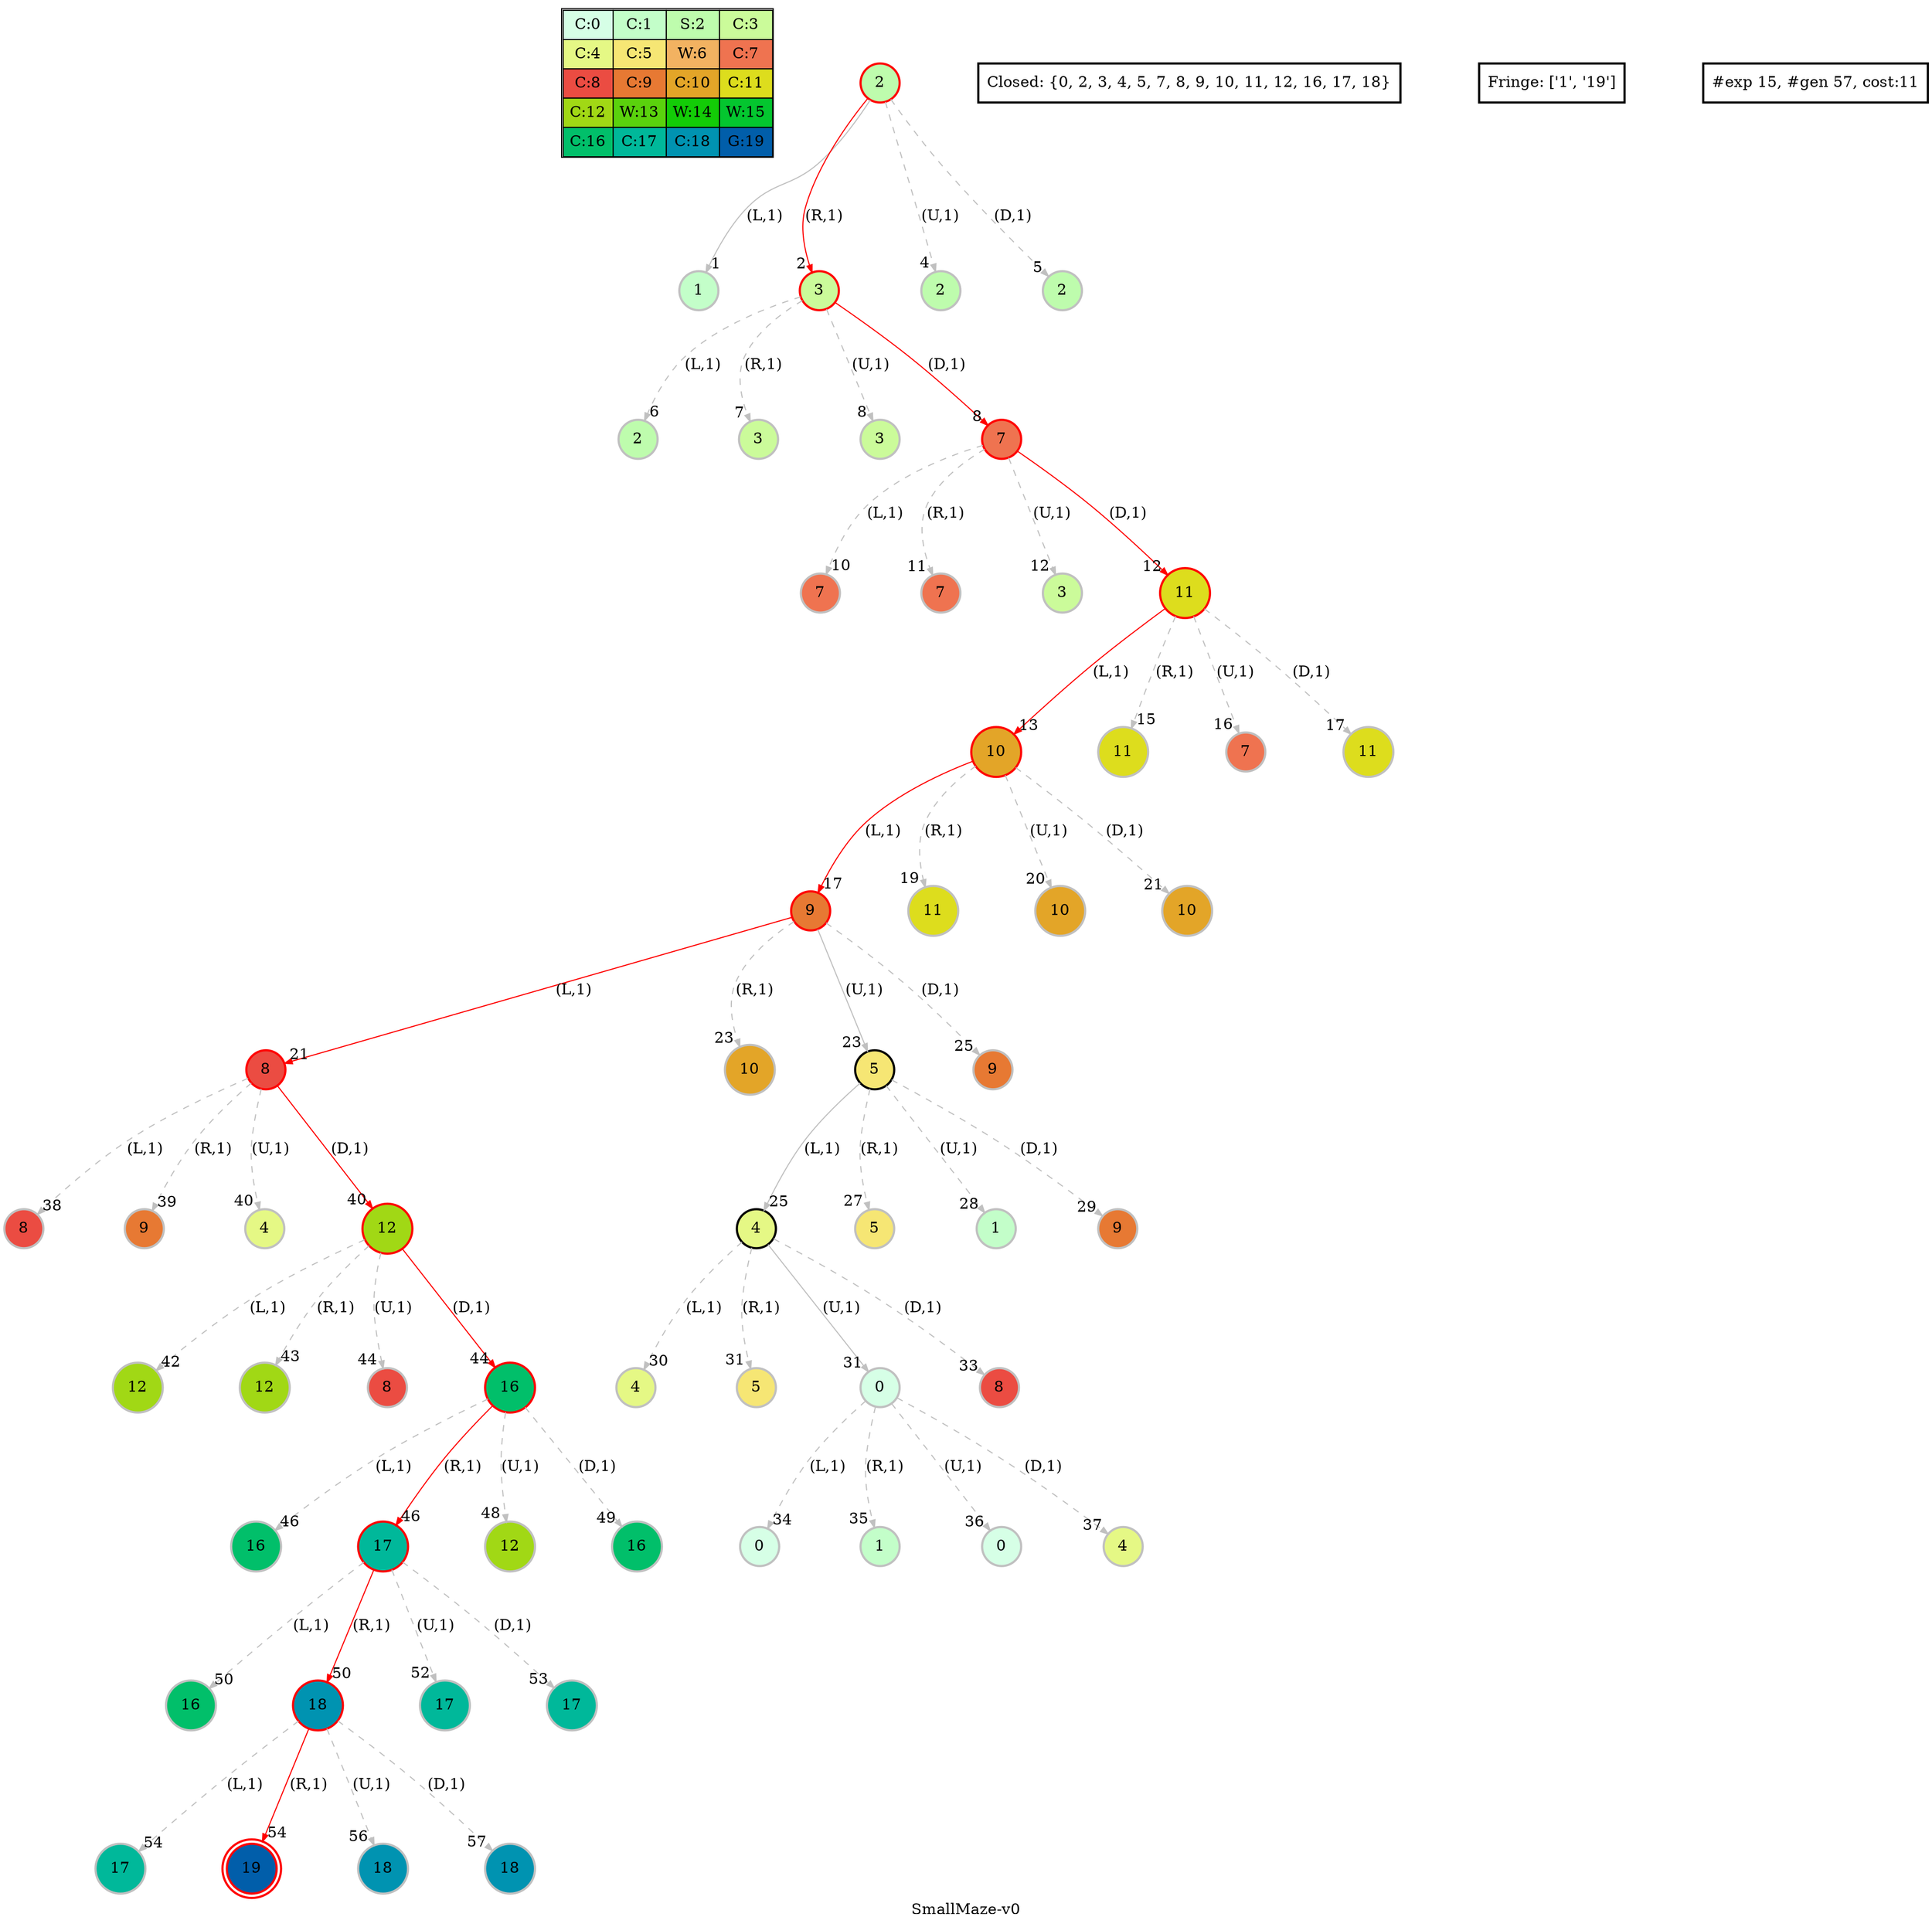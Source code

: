 digraph SmallMaze { label="SmallMaze-v0" nodesep=1 ranksep="1.2" node [shape=circle penwidth=2] edge [arrowsize=0.7] 
subgraph MAP {label=Map;map [shape=plaintext label=<<table border="1" cellpadding="5" cellspacing="0" cellborder="1"><tr><td bgcolor="0.39803922 0.15947579 0.99679532 1.        ">C:0</td><td bgcolor="0.35098039 0.23194764 0.99315867 1.        ">C:1</td><td bgcolor="0.29607843 0.31486959 0.98720184 1.        ">S:2</td><td bgcolor="0.24901961 0.38410575 0.98063477 1.        ">C:3</td></tr><tr><td bgcolor="0.19411765 0.46220388 0.97128103 1.        ">C:4</td><td bgcolor="0.14705882 0.52643216 0.96182564 1.        ">C:5</td><td bgcolor="0.09215686 0.59770746 0.94913494 1.        ">W:6</td><td bgcolor="0.0372549  0.66454018 0.93467977 1.        ">C:7</td></tr><tr><td bgcolor="0.00980392 0.71791192 0.92090552 1.        ">C:8</td><td bgcolor="0.06470588 0.77520398 0.9032472  1.        ">C:9</td><td bgcolor="0.11176471 0.81974048 0.88677369 1.        ">C:10</td><td bgcolor="0.16666667 0.8660254  0.8660254  1.        ">C:11</td></tr><tr><td bgcolor="0.21372549 0.9005867  0.84695821 1.        ">C:12</td><td bgcolor="0.26862745 0.93467977 0.82325295 1.        ">W:13</td><td bgcolor="0.32352941 0.96182564 0.79801723 1.        ">W:14</td><td bgcolor="0.37058824 0.97940977 0.77520398 1.        ">W:15</td></tr><tr><td bgcolor="0.4254902  0.99315867 0.74725253 1.        ">C:16</td><td bgcolor="0.47254902 0.99907048 0.72218645 1.        ">C:17</td><td bgcolor="0.52745098 0.99907048 0.69169844 1.        ">C:18</td><td bgcolor="0.5745098  0.99315867 0.66454018 1.        ">G:19</td></tr></table>>]} 
"0_2" [label="2" style=filled color=grey fillcolor="0.29607843 0.31486959 0.98720184 1.        " ];
"0_2" [label="2" style=filled color=black color=red fillcolor="0.29607843 0.31486959 0.98720184 1.        " ];"0_2.1-0" [label="1" style=filled color=grey fillcolor="0.35098039 0.23194764 0.99315867 1.        " ]; "0_2" -> "0_2.1-0" [label="(L,1)" headlabel=" 1 " style="" color=grey ]; "0_c" [label="Closed: {2}" shape=box]; "0_fr" [label="Fringe: []" shape=box];
"0_2.3-1" [label="3" style=filled color=grey color=red fillcolor="0.24901961 0.38410575 0.98063477 1.        " ]; "0_2" -> "0_2.3-1" [label="(R,1)" headlabel=" 2 " style="" color=grey color=red ]; "0_c" [label="Closed: {2}" shape=box]; "0_fr" [label="Fringe: ['1']" shape=box];
"0_2.2-2" [label="2" style=filled color=grey fillcolor="0.29607843 0.31486959 0.98720184 1.        " ]; "0_2" -> "0_2.2-2" [label="(U,1)" headlabel=" 4 " style="dashed" color=grey ]; "0_c" [label="Closed: {2}" shape=box]; "0_fr" [label="Fringe: ['1', '3']" shape=box];
"0_2.2-3" [label="2" style=filled color=grey fillcolor="0.29607843 0.31486959 0.98720184 1.        " ]; "0_2" -> "0_2.2-3" [label="(D,1)" headlabel=" 5 " style="dashed" color=grey ]; "0_c" [label="Closed: {2}" shape=box]; "0_fr" [label="Fringe: ['1', '3']" shape=box];
"0_2.3.2-0" [label="2" style=filled color=grey fillcolor="0.29607843 0.31486959 0.98720184 1.        " ]; "0_2.3-1" -> "0_2.3.2-0" [label="(L,1)" headlabel=" 6 " style="dashed" color=grey ]; "0_c" [label="Closed: {2, 3}" shape=box]; "0_fr" [label="Fringe: ['1']" shape=box];
"0_2.3.3-1" [label="3" style=filled color=grey fillcolor="0.24901961 0.38410575 0.98063477 1.        " ]; "0_2.3-1" -> "0_2.3.3-1" [label="(R,1)" headlabel=" 7 " style="dashed" color=grey ]; "0_c" [label="Closed: {2, 3}" shape=box]; "0_fr" [label="Fringe: ['1']" shape=box];
"0_2.3.3-2" [label="3" style=filled color=grey fillcolor="0.24901961 0.38410575 0.98063477 1.        " ]; "0_2.3-1" -> "0_2.3.3-2" [label="(U,1)" headlabel=" 8 " style="dashed" color=grey ]; "0_c" [label="Closed: {2, 3}" shape=box]; "0_fr" [label="Fringe: ['1']" shape=box];
"0_2.3-1" [label="3" style=filled color=black color=red fillcolor="0.24901961 0.38410575 0.98063477 1.        " ];"0_2.3.7-3" [label="7" style=filled color=grey color=red fillcolor="0.0372549  0.66454018 0.93467977 1.        " ]; "0_2.3-1" -> "0_2.3.7-3" [label="(D,1)" headlabel=" 8 " style="" color=grey color=red ]; "0_c" [label="Closed: {2, 3}" shape=box]; "0_fr" [label="Fringe: ['1']" shape=box];
"0_2.3.7.7-0" [label="7" style=filled color=grey fillcolor="0.0372549  0.66454018 0.93467977 1.        " ]; "0_2.3.7-3" -> "0_2.3.7.7-0" [label="(L,1)" headlabel=" 10 " style="dashed" color=grey ]; "0_c" [label="Closed: {2, 3, 7}" shape=box]; "0_fr" [label="Fringe: ['1']" shape=box];
"0_2.3.7.7-1" [label="7" style=filled color=grey fillcolor="0.0372549  0.66454018 0.93467977 1.        " ]; "0_2.3.7-3" -> "0_2.3.7.7-1" [label="(R,1)" headlabel=" 11 " style="dashed" color=grey ]; "0_c" [label="Closed: {2, 3, 7}" shape=box]; "0_fr" [label="Fringe: ['1']" shape=box];
"0_2.3.7.3-2" [label="3" style=filled color=grey fillcolor="0.24901961 0.38410575 0.98063477 1.        " ]; "0_2.3.7-3" -> "0_2.3.7.3-2" [label="(U,1)" headlabel=" 12 " style="dashed" color=grey ]; "0_c" [label="Closed: {2, 3, 7}" shape=box]; "0_fr" [label="Fringe: ['1']" shape=box];
"0_2.3.7-3" [label="7" style=filled color=black color=red fillcolor="0.0372549  0.66454018 0.93467977 1.        " ];"0_2.3.7.11-3" [label="11" style=filled color=grey color=red fillcolor="0.16666667 0.8660254  0.8660254  1.        " ]; "0_2.3.7-3" -> "0_2.3.7.11-3" [label="(D,1)" headlabel=" 12 " style="" color=grey color=red ]; "0_c" [label="Closed: {2, 3, 7}" shape=box]; "0_fr" [label="Fringe: ['1']" shape=box];
"0_2.3.7.11-3" [label="11" style=filled color=black color=red fillcolor="0.16666667 0.8660254  0.8660254  1.        " ];"0_2.3.7.11.10-0" [label="10" style=filled color=grey color=red fillcolor="0.11176471 0.81974048 0.88677369 1.        " ]; "0_2.3.7.11-3" -> "0_2.3.7.11.10-0" [label="(L,1)" headlabel=" 13 " style="" color=grey color=red ]; "0_c" [label="Closed: {11, 2, 3, 7}" shape=box]; "0_fr" [label="Fringe: ['1']" shape=box];
"0_2.3.7.11.11-1" [label="11" style=filled color=grey fillcolor="0.16666667 0.8660254  0.8660254  1.        " ]; "0_2.3.7.11-3" -> "0_2.3.7.11.11-1" [label="(R,1)" headlabel=" 15 " style="dashed" color=grey ]; "0_c" [label="Closed: {11, 2, 3, 7}" shape=box]; "0_fr" [label="Fringe: ['1', '10']" shape=box];
"0_2.3.7.11.7-2" [label="7" style=filled color=grey fillcolor="0.0372549  0.66454018 0.93467977 1.        " ]; "0_2.3.7.11-3" -> "0_2.3.7.11.7-2" [label="(U,1)" headlabel=" 16 " style="dashed" color=grey ]; "0_c" [label="Closed: {11, 2, 3, 7}" shape=box]; "0_fr" [label="Fringe: ['1', '10']" shape=box];
"0_2.3.7.11.11-3" [label="11" style=filled color=grey fillcolor="0.16666667 0.8660254  0.8660254  1.        " ]; "0_2.3.7.11-3" -> "0_2.3.7.11.11-3" [label="(D,1)" headlabel=" 17 " style="dashed" color=grey ]; "0_c" [label="Closed: {11, 2, 3, 7}" shape=box]; "0_fr" [label="Fringe: ['1', '10']" shape=box];
"0_2.3.7.11.10-0" [label="10" style=filled color=black color=red fillcolor="0.11176471 0.81974048 0.88677369 1.        " ];"0_2.3.7.11.10.9-0" [label="9" style=filled color=grey color=red fillcolor="0.06470588 0.77520398 0.9032472  1.        " ]; "0_2.3.7.11.10-0" -> "0_2.3.7.11.10.9-0" [label="(L,1)" headlabel=" 17 " style="" color=grey color=red ]; "0_c" [label="Closed: {2, 3, 7, 10, 11}" shape=box]; "0_fr" [label="Fringe: ['1']" shape=box];
"0_2.3.7.11.10.11-1" [label="11" style=filled color=grey fillcolor="0.16666667 0.8660254  0.8660254  1.        " ]; "0_2.3.7.11.10-0" -> "0_2.3.7.11.10.11-1" [label="(R,1)" headlabel=" 19 " style="dashed" color=grey ]; "0_c" [label="Closed: {2, 3, 7, 10, 11}" shape=box]; "0_fr" [label="Fringe: ['1', '9']" shape=box];
"0_2.3.7.11.10.10-2" [label="10" style=filled color=grey fillcolor="0.11176471 0.81974048 0.88677369 1.        " ]; "0_2.3.7.11.10-0" -> "0_2.3.7.11.10.10-2" [label="(U,1)" headlabel=" 20 " style="dashed" color=grey ]; "0_c" [label="Closed: {2, 3, 7, 10, 11}" shape=box]; "0_fr" [label="Fringe: ['1', '9']" shape=box];
"0_2.3.7.11.10.10-3" [label="10" style=filled color=grey fillcolor="0.11176471 0.81974048 0.88677369 1.        " ]; "0_2.3.7.11.10-0" -> "0_2.3.7.11.10.10-3" [label="(D,1)" headlabel=" 21 " style="dashed" color=grey ]; "0_c" [label="Closed: {2, 3, 7, 10, 11}" shape=box]; "0_fr" [label="Fringe: ['1', '9']" shape=box];
"0_2.3.7.11.10.9-0" [label="9" style=filled color=black color=red fillcolor="0.06470588 0.77520398 0.9032472  1.        " ];"0_2.3.7.11.10.9.8-0" [label="8" style=filled color=grey color=red fillcolor="0.00980392 0.71791192 0.92090552 1.        " ]; "0_2.3.7.11.10.9-0" -> "0_2.3.7.11.10.9.8-0" [label="(L,1)" headlabel=" 21 " style="" color=grey color=red ]; "0_c" [label="Closed: {2, 3, 7, 9, 10, 11}" shape=box]; "0_fr" [label="Fringe: ['1']" shape=box];
"0_2.3.7.11.10.9.10-1" [label="10" style=filled color=grey fillcolor="0.11176471 0.81974048 0.88677369 1.        " ]; "0_2.3.7.11.10.9-0" -> "0_2.3.7.11.10.9.10-1" [label="(R,1)" headlabel=" 23 " style="dashed" color=grey ]; "0_c" [label="Closed: {2, 3, 7, 9, 10, 11}" shape=box]; "0_fr" [label="Fringe: ['1', '8']" shape=box];
"0_2.3.7.11.10.9.5-2" [label="5" style=filled color=grey fillcolor="0.14705882 0.52643216 0.96182564 1.        " ]; "0_2.3.7.11.10.9-0" -> "0_2.3.7.11.10.9.5-2" [label="(U,1)" headlabel=" 23 " style="" color=grey ]; "0_c" [label="Closed: {2, 3, 7, 9, 10, 11}" shape=box]; "0_fr" [label="Fringe: ['1', '8']" shape=box];
"0_2.3.7.11.10.9.9-3" [label="9" style=filled color=grey fillcolor="0.06470588 0.77520398 0.9032472  1.        " ]; "0_2.3.7.11.10.9-0" -> "0_2.3.7.11.10.9.9-3" [label="(D,1)" headlabel=" 25 " style="dashed" color=grey ]; "0_c" [label="Closed: {2, 3, 7, 9, 10, 11}" shape=box]; "0_fr" [label="Fringe: ['1', '8', '5']" shape=box];
"0_2.3.7.11.10.9.5-2" [label="5" style=filled color=black fillcolor="0.14705882 0.52643216 0.96182564 1.        " ];"0_2.3.7.11.10.9.5.4-0" [label="4" style=filled color=grey fillcolor="0.19411765 0.46220388 0.97128103 1.        " ]; "0_2.3.7.11.10.9.5-2" -> "0_2.3.7.11.10.9.5.4-0" [label="(L,1)" headlabel=" 25 " style="" color=grey ]; "0_c" [label="Closed: {2, 3, 5, 7, 9, 10, 11}" shape=box]; "0_fr" [label="Fringe: ['1', '8']" shape=box];
"0_2.3.7.11.10.9.5.5-1" [label="5" style=filled color=grey fillcolor="0.14705882 0.52643216 0.96182564 1.        " ]; "0_2.3.7.11.10.9.5-2" -> "0_2.3.7.11.10.9.5.5-1" [label="(R,1)" headlabel=" 27 " style="dashed" color=grey ]; "0_c" [label="Closed: {2, 3, 5, 7, 9, 10, 11}" shape=box]; "0_fr" [label="Fringe: ['1', '8', '4']" shape=box];
"0_2.3.7.11.10.9.5.1-2" [label="1" style=filled color=grey fillcolor="0.35098039 0.23194764 0.99315867 1.        " ]; "0_2.3.7.11.10.9.5-2" -> "0_2.3.7.11.10.9.5.1-2" [label="(U,1)" headlabel=" 28 " style="dashed" color=grey ]; "0_c" [label="Closed: {2, 3, 5, 7, 9, 10, 11}" shape=box]; "0_fr" [label="Fringe: ['1', '8', '4']" shape=box];
"0_2.3.7.11.10.9.5.9-3" [label="9" style=filled color=grey fillcolor="0.06470588 0.77520398 0.9032472  1.        " ]; "0_2.3.7.11.10.9.5-2" -> "0_2.3.7.11.10.9.5.9-3" [label="(D,1)" headlabel=" 29 " style="dashed" color=grey ]; "0_c" [label="Closed: {2, 3, 5, 7, 9, 10, 11}" shape=box]; "0_fr" [label="Fringe: ['1', '8', '4']" shape=box];
"0_2.3.7.11.10.9.5.4.4-0" [label="4" style=filled color=grey fillcolor="0.19411765 0.46220388 0.97128103 1.        " ]; "0_2.3.7.11.10.9.5.4-0" -> "0_2.3.7.11.10.9.5.4.4-0" [label="(L,1)" headlabel=" 30 " style="dashed" color=grey ]; "0_c" [label="Closed: {2, 3, 4, 5, 7, 9, 10, 11}" shape=box]; "0_fr" [label="Fringe: ['1', '8']" shape=box];
"0_2.3.7.11.10.9.5.4.5-1" [label="5" style=filled color=grey fillcolor="0.14705882 0.52643216 0.96182564 1.        " ]; "0_2.3.7.11.10.9.5.4-0" -> "0_2.3.7.11.10.9.5.4.5-1" [label="(R,1)" headlabel=" 31 " style="dashed" color=grey ]; "0_c" [label="Closed: {2, 3, 4, 5, 7, 9, 10, 11}" shape=box]; "0_fr" [label="Fringe: ['1', '8']" shape=box];
"0_2.3.7.11.10.9.5.4-0" [label="4" style=filled color=black fillcolor="0.19411765 0.46220388 0.97128103 1.        " ];"0_2.3.7.11.10.9.5.4.0-2" [label="0" style=filled color=grey fillcolor="0.39803922 0.15947579 0.99679532 1.        " ]; "0_2.3.7.11.10.9.5.4-0" -> "0_2.3.7.11.10.9.5.4.0-2" [label="(U,1)" headlabel=" 31 " style="" color=grey ]; "0_c" [label="Closed: {2, 3, 4, 5, 7, 9, 10, 11}" shape=box]; "0_fr" [label="Fringe: ['1', '8']" shape=box];
"0_2.3.7.11.10.9.5.4.8-3" [label="8" style=filled color=grey fillcolor="0.00980392 0.71791192 0.92090552 1.        " ]; "0_2.3.7.11.10.9.5.4-0" -> "0_2.3.7.11.10.9.5.4.8-3" [label="(D,1)" headlabel=" 33 " style="dashed" color=grey ]; "0_c" [label="Closed: {2, 3, 4, 5, 7, 9, 10, 11}" shape=box]; "0_fr" [label="Fringe: ['1', '8', '0']" shape=box];
"0_2.3.7.11.10.9.5.4.0.0-0" [label="0" style=filled color=grey fillcolor="0.39803922 0.15947579 0.99679532 1.        " ]; "0_2.3.7.11.10.9.5.4.0-2" -> "0_2.3.7.11.10.9.5.4.0.0-0" [label="(L,1)" headlabel=" 34 " style="dashed" color=grey ]; "0_c" [label="Closed: {0, 2, 3, 4, 5, 7, 9, 10, 11}" shape=box]; "0_fr" [label="Fringe: ['1', '8']" shape=box];
"0_2.3.7.11.10.9.5.4.0.1-1" [label="1" style=filled color=grey fillcolor="0.35098039 0.23194764 0.99315867 1.        " ]; "0_2.3.7.11.10.9.5.4.0-2" -> "0_2.3.7.11.10.9.5.4.0.1-1" [label="(R,1)" headlabel=" 35 " style="dashed" color=grey ]; "0_c" [label="Closed: {0, 2, 3, 4, 5, 7, 9, 10, 11}" shape=box]; "0_fr" [label="Fringe: ['1', '8']" shape=box];
"0_2.3.7.11.10.9.5.4.0.0-2" [label="0" style=filled color=grey fillcolor="0.39803922 0.15947579 0.99679532 1.        " ]; "0_2.3.7.11.10.9.5.4.0-2" -> "0_2.3.7.11.10.9.5.4.0.0-2" [label="(U,1)" headlabel=" 36 " style="dashed" color=grey ]; "0_c" [label="Closed: {0, 2, 3, 4, 5, 7, 9, 10, 11}" shape=box]; "0_fr" [label="Fringe: ['1', '8']" shape=box];
"0_2.3.7.11.10.9.5.4.0.4-3" [label="4" style=filled color=grey fillcolor="0.19411765 0.46220388 0.97128103 1.        " ]; "0_2.3.7.11.10.9.5.4.0-2" -> "0_2.3.7.11.10.9.5.4.0.4-3" [label="(D,1)" headlabel=" 37 " style="dashed" color=grey ]; "0_c" [label="Closed: {0, 2, 3, 4, 5, 7, 9, 10, 11}" shape=box]; "0_fr" [label="Fringe: ['1', '8']" shape=box];
"0_2.3.7.11.10.9.8.8-0" [label="8" style=filled color=grey fillcolor="0.00980392 0.71791192 0.92090552 1.        " ]; "0_2.3.7.11.10.9.8-0" -> "0_2.3.7.11.10.9.8.8-0" [label="(L,1)" headlabel=" 38 " style="dashed" color=grey ]; "0_c" [label="Closed: {0, 2, 3, 4, 5, 7, 8, 9, 10, 11}" shape=box]; "0_fr" [label="Fringe: ['1']" shape=box];
"0_2.3.7.11.10.9.8.9-1" [label="9" style=filled color=grey fillcolor="0.06470588 0.77520398 0.9032472  1.        " ]; "0_2.3.7.11.10.9.8-0" -> "0_2.3.7.11.10.9.8.9-1" [label="(R,1)" headlabel=" 39 " style="dashed" color=grey ]; "0_c" [label="Closed: {0, 2, 3, 4, 5, 7, 8, 9, 10, 11}" shape=box]; "0_fr" [label="Fringe: ['1']" shape=box];
"0_2.3.7.11.10.9.8.4-2" [label="4" style=filled color=grey fillcolor="0.19411765 0.46220388 0.97128103 1.        " ]; "0_2.3.7.11.10.9.8-0" -> "0_2.3.7.11.10.9.8.4-2" [label="(U,1)" headlabel=" 40 " style="dashed" color=grey ]; "0_c" [label="Closed: {0, 2, 3, 4, 5, 7, 8, 9, 10, 11}" shape=box]; "0_fr" [label="Fringe: ['1']" shape=box];
"0_2.3.7.11.10.9.8-0" [label="8" style=filled color=black color=red fillcolor="0.00980392 0.71791192 0.92090552 1.        " ];"0_2.3.7.11.10.9.8.12-3" [label="12" style=filled color=grey color=red fillcolor="0.21372549 0.9005867  0.84695821 1.        " ]; "0_2.3.7.11.10.9.8-0" -> "0_2.3.7.11.10.9.8.12-3" [label="(D,1)" headlabel=" 40 " style="" color=grey color=red ]; "0_c" [label="Closed: {0, 2, 3, 4, 5, 7, 8, 9, 10, 11}" shape=box]; "0_fr" [label="Fringe: ['1']" shape=box];
"0_2.3.7.11.10.9.8.12.12-0" [label="12" style=filled color=grey fillcolor="0.21372549 0.9005867  0.84695821 1.        " ]; "0_2.3.7.11.10.9.8.12-3" -> "0_2.3.7.11.10.9.8.12.12-0" [label="(L,1)" headlabel=" 42 " style="dashed" color=grey ]; "0_c" [label="Closed: {0, 2, 3, 4, 5, 7, 8, 9, 10, 11, 12}" shape=box]; "0_fr" [label="Fringe: ['1']" shape=box];
"0_2.3.7.11.10.9.8.12.12-1" [label="12" style=filled color=grey fillcolor="0.21372549 0.9005867  0.84695821 1.        " ]; "0_2.3.7.11.10.9.8.12-3" -> "0_2.3.7.11.10.9.8.12.12-1" [label="(R,1)" headlabel=" 43 " style="dashed" color=grey ]; "0_c" [label="Closed: {0, 2, 3, 4, 5, 7, 8, 9, 10, 11, 12}" shape=box]; "0_fr" [label="Fringe: ['1']" shape=box];
"0_2.3.7.11.10.9.8.12.8-2" [label="8" style=filled color=grey fillcolor="0.00980392 0.71791192 0.92090552 1.        " ]; "0_2.3.7.11.10.9.8.12-3" -> "0_2.3.7.11.10.9.8.12.8-2" [label="(U,1)" headlabel=" 44 " style="dashed" color=grey ]; "0_c" [label="Closed: {0, 2, 3, 4, 5, 7, 8, 9, 10, 11, 12}" shape=box]; "0_fr" [label="Fringe: ['1']" shape=box];
"0_2.3.7.11.10.9.8.12-3" [label="12" style=filled color=black color=red fillcolor="0.21372549 0.9005867  0.84695821 1.        " ];"0_2.3.7.11.10.9.8.12.16-3" [label="16" style=filled color=grey color=red fillcolor="0.4254902  0.99315867 0.74725253 1.        " ]; "0_2.3.7.11.10.9.8.12-3" -> "0_2.3.7.11.10.9.8.12.16-3" [label="(D,1)" headlabel=" 44 " style="" color=grey color=red ]; "0_c" [label="Closed: {0, 2, 3, 4, 5, 7, 8, 9, 10, 11, 12}" shape=box]; "0_fr" [label="Fringe: ['1']" shape=box];
"0_2.3.7.11.10.9.8.12.16.16-0" [label="16" style=filled color=grey fillcolor="0.4254902  0.99315867 0.74725253 1.        " ]; "0_2.3.7.11.10.9.8.12.16-3" -> "0_2.3.7.11.10.9.8.12.16.16-0" [label="(L,1)" headlabel=" 46 " style="dashed" color=grey ]; "0_c" [label="Closed: {0, 2, 3, 4, 5, 7, 8, 9, 10, 11, 12, 16}" shape=box]; "0_fr" [label="Fringe: ['1']" shape=box];
"0_2.3.7.11.10.9.8.12.16-3" [label="16" style=filled color=black color=red fillcolor="0.4254902  0.99315867 0.74725253 1.        " ];"0_2.3.7.11.10.9.8.12.16.17-1" [label="17" style=filled color=grey color=red fillcolor="0.47254902 0.99907048 0.72218645 1.        " ]; "0_2.3.7.11.10.9.8.12.16-3" -> "0_2.3.7.11.10.9.8.12.16.17-1" [label="(R,1)" headlabel=" 46 " style="" color=grey color=red ]; "0_c" [label="Closed: {0, 2, 3, 4, 5, 7, 8, 9, 10, 11, 12, 16}" shape=box]; "0_fr" [label="Fringe: ['1']" shape=box];
"0_2.3.7.11.10.9.8.12.16.12-2" [label="12" style=filled color=grey fillcolor="0.21372549 0.9005867  0.84695821 1.        " ]; "0_2.3.7.11.10.9.8.12.16-3" -> "0_2.3.7.11.10.9.8.12.16.12-2" [label="(U,1)" headlabel=" 48 " style="dashed" color=grey ]; "0_c" [label="Closed: {0, 2, 3, 4, 5, 7, 8, 9, 10, 11, 12, 16}" shape=box]; "0_fr" [label="Fringe: ['1', '17']" shape=box];
"0_2.3.7.11.10.9.8.12.16.16-3" [label="16" style=filled color=grey fillcolor="0.4254902  0.99315867 0.74725253 1.        " ]; "0_2.3.7.11.10.9.8.12.16-3" -> "0_2.3.7.11.10.9.8.12.16.16-3" [label="(D,1)" headlabel=" 49 " style="dashed" color=grey ]; "0_c" [label="Closed: {0, 2, 3, 4, 5, 7, 8, 9, 10, 11, 12, 16}" shape=box]; "0_fr" [label="Fringe: ['1', '17']" shape=box];
"0_2.3.7.11.10.9.8.12.16.17.16-0" [label="16" style=filled color=grey fillcolor="0.4254902  0.99315867 0.74725253 1.        " ]; "0_2.3.7.11.10.9.8.12.16.17-1" -> "0_2.3.7.11.10.9.8.12.16.17.16-0" [label="(L,1)" headlabel=" 50 " style="dashed" color=grey ]; "0_c" [label="Closed: {0, 2, 3, 4, 5, 7, 8, 9, 10, 11, 12, 16, 17}" shape=box]; "0_fr" [label="Fringe: ['1']" shape=box];
"0_2.3.7.11.10.9.8.12.16.17-1" [label="17" style=filled color=black color=red fillcolor="0.47254902 0.99907048 0.72218645 1.        " ];"0_2.3.7.11.10.9.8.12.16.17.18-1" [label="18" style=filled color=grey color=red fillcolor="0.52745098 0.99907048 0.69169844 1.        " ]; "0_2.3.7.11.10.9.8.12.16.17-1" -> "0_2.3.7.11.10.9.8.12.16.17.18-1" [label="(R,1)" headlabel=" 50 " style="" color=grey color=red ]; "0_c" [label="Closed: {0, 2, 3, 4, 5, 7, 8, 9, 10, 11, 12, 16, 17}" shape=box]; "0_fr" [label="Fringe: ['1']" shape=box];
"0_2.3.7.11.10.9.8.12.16.17.17-2" [label="17" style=filled color=grey fillcolor="0.47254902 0.99907048 0.72218645 1.        " ]; "0_2.3.7.11.10.9.8.12.16.17-1" -> "0_2.3.7.11.10.9.8.12.16.17.17-2" [label="(U,1)" headlabel=" 52 " style="dashed" color=grey ]; "0_c" [label="Closed: {0, 2, 3, 4, 5, 7, 8, 9, 10, 11, 12, 16, 17}" shape=box]; "0_fr" [label="Fringe: ['1', '18']" shape=box];
"0_2.3.7.11.10.9.8.12.16.17.17-3" [label="17" style=filled color=grey fillcolor="0.47254902 0.99907048 0.72218645 1.        " ]; "0_2.3.7.11.10.9.8.12.16.17-1" -> "0_2.3.7.11.10.9.8.12.16.17.17-3" [label="(D,1)" headlabel=" 53 " style="dashed" color=grey ]; "0_c" [label="Closed: {0, 2, 3, 4, 5, 7, 8, 9, 10, 11, 12, 16, 17}" shape=box]; "0_fr" [label="Fringe: ['1', '18']" shape=box];
"0_2.3.7.11.10.9.8.12.16.17.18.17-0" [label="17" style=filled color=grey fillcolor="0.47254902 0.99907048 0.72218645 1.        " ]; "0_2.3.7.11.10.9.8.12.16.17.18-1" -> "0_2.3.7.11.10.9.8.12.16.17.18.17-0" [label="(L,1)" headlabel=" 54 " style="dashed" color=grey ]; "0_c" [label="Closed: {0, 2, 3, 4, 5, 7, 8, 9, 10, 11, 12, 16, 17, 18}" shape=box]; "0_fr" [label="Fringe: ['1']" shape=box];
"0_2.3.7.11.10.9.8.12.16.17.18-1" [label="18" style=filled color=black color=red fillcolor="0.52745098 0.99907048 0.69169844 1.        " ];"0_2.3.7.11.10.9.8.12.16.17.18.19-1" [label="19" style=filled color=black color=red fillcolor="0.5745098  0.99315867 0.66454018 1.        " peripheries=2 /*GOALSTATE*/]; "0_2.3.7.11.10.9.8.12.16.17.18-1" -> "0_2.3.7.11.10.9.8.12.16.17.18.19-1" [label="(R,1)" headlabel=" 54 " style="" color=grey color=red ]; "0_c" [label="Closed: {0, 2, 3, 4, 5, 7, 8, 9, 10, 11, 12, 16, 17, 18}" shape=box]; "0_fr" [label="Fringe: ['1']" shape=box];
"0_2.3.7.11.10.9.8.12.16.17.18.18-2" [label="18" style=filled color=grey fillcolor="0.52745098 0.99907048 0.69169844 1.        " ]; "0_2.3.7.11.10.9.8.12.16.17.18-1" -> "0_2.3.7.11.10.9.8.12.16.17.18.18-2" [label="(U,1)" headlabel=" 56 " style="dashed" color=grey ]; "0_c" [label="Closed: {0, 2, 3, 4, 5, 7, 8, 9, 10, 11, 12, 16, 17, 18}" shape=box]; "0_fr" [label="Fringe: ['1', '19']" shape=box];
"0_2.3.7.11.10.9.8.12.16.17.18.18-3" [label="18" style=filled color=grey fillcolor="0.52745098 0.99907048 0.69169844 1.        " ]; "0_2.3.7.11.10.9.8.12.16.17.18-1" -> "0_2.3.7.11.10.9.8.12.16.17.18.18-3" [label="(D,1)" headlabel=" 57 " style="dashed" color=grey ]; "0_c" [label="Closed: {0, 2, 3, 4, 5, 7, 8, 9, 10, 11, 12, 16, 17, 18}" shape=box]; "0_fr" [label="Fringe: ['1', '19']" shape=box]
"#exp 15, #gen 57, cost:11" [ shape=box ]; }
